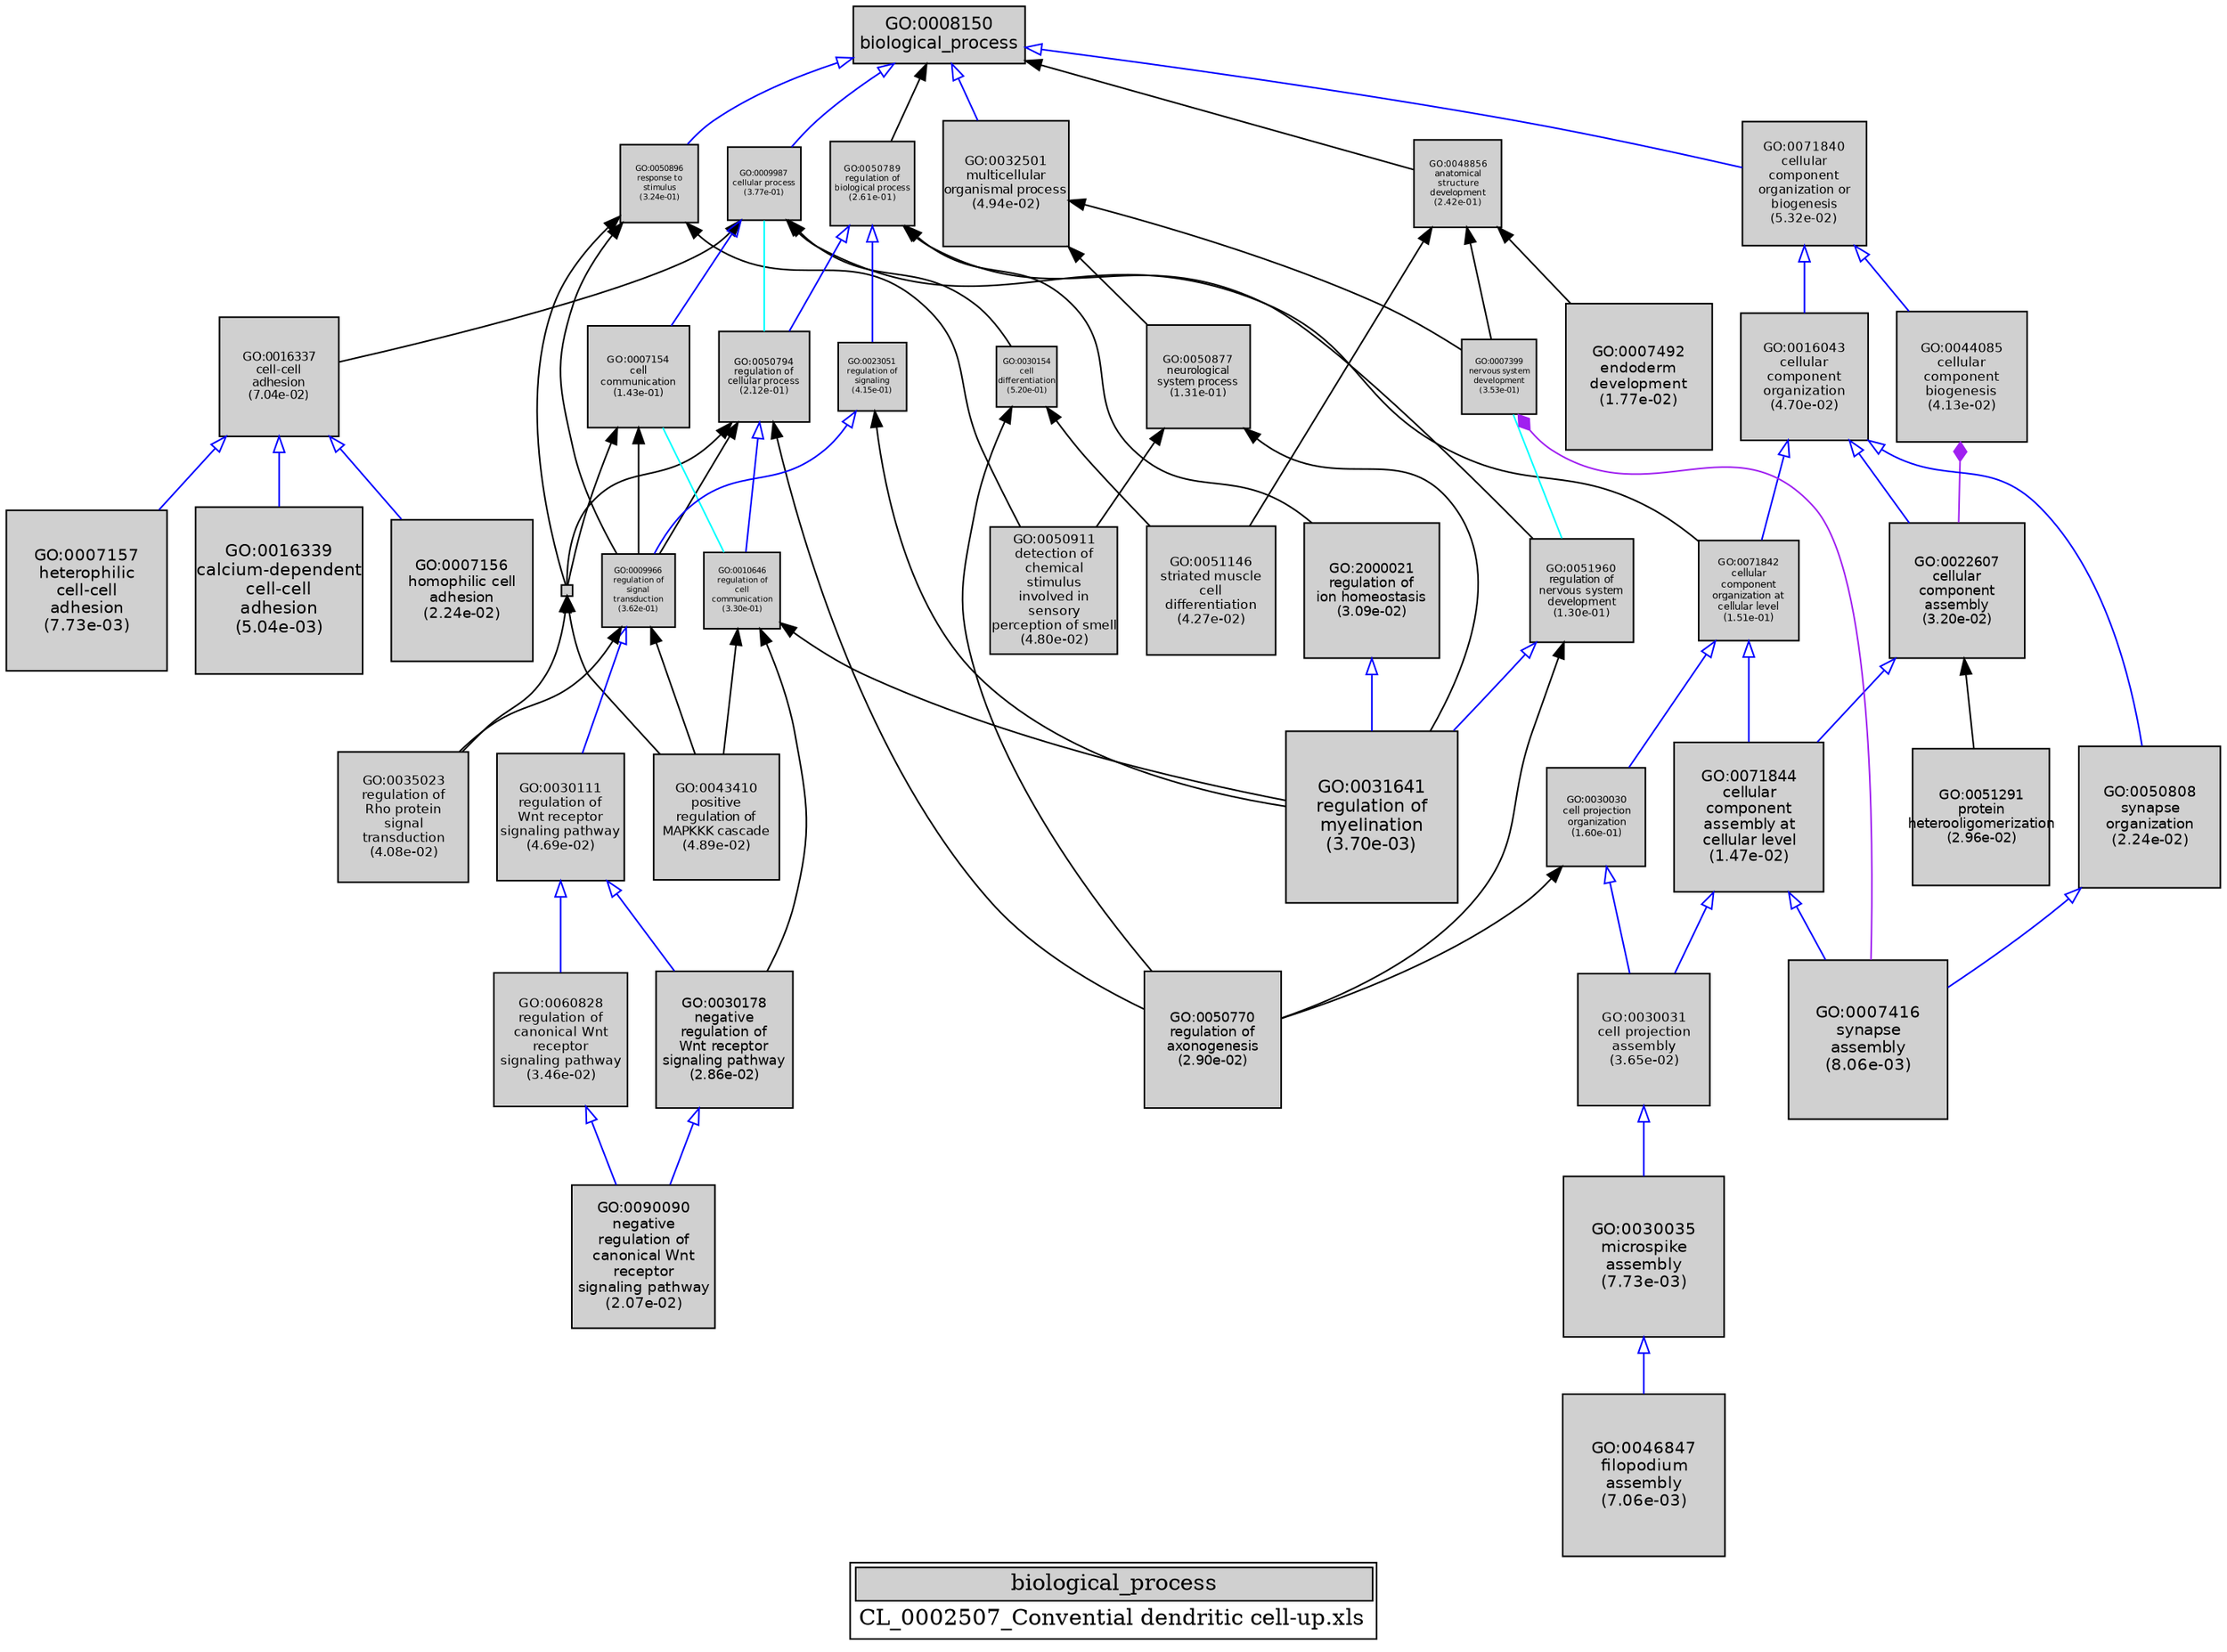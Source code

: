 digraph "biological_process" {
graph [ bgcolor = "#FFFFFF", label = <<TABLE COLOR="black" BGCOLOR="white"><TR><TD COLSPAN="2" BGCOLOR="#D0D0D0"><FONT COLOR="black">biological_process</FONT></TD></TR><TR><TD BORDER="0">CL_0002507_Convential dendritic cell-up.xls</TD></TR></TABLE>> ];
node [ fontname = "Helvetica" ];

subgraph "nodes" {

node [ style = "filled", fixedsize = "true", width = 1, shape = "box", fontsize = 9, fillcolor = "#D0D0D0", fontcolor = "black", color = "black" ];

"GO:0050896" [ URL = "#GO:0050896", label = <<TABLE BORDER="0"><TR><TD>GO:0050896<BR/>response to<BR/>stimulus<BR/>(3.24e-01)</TD></TR></TABLE>>, width = 0.678491149423, shape = "box", fontsize = 5.0, height = 0.678491149423 ];
"GO:0050794" [ URL = "#GO:0050794", label = <<TABLE BORDER="0"><TR><TD>GO:0050794<BR/>regulation of<BR/>cellular process<BR/>(2.12e-01)</TD></TR></TABLE>>, width = 0.794163321245, shape = "box", fontsize = 5.71797591296, height = 0.794163321245 ];
"GO:0016339" [ URL = "#GO:0016339", label = <<TABLE BORDER="0"><TR><TD>GO:0016339<BR/>calcium-dependent<BR/>cell-cell<BR/>adhesion<BR/>(5.04e-03)</TD></TR></TABLE>>, width = 1.4581267779, shape = "box", fontsize = 10.4985128009, height = 1.4581267779 ];
"GO:0051960" [ URL = "#GO:0051960", label = <<TABLE BORDER="0"><TR><TD>GO:0051960<BR/>regulation of<BR/>nervous system<BR/>development<BR/>(1.30e-01)</TD></TR></TABLE>>, width = 0.909258449439, shape = "box", fontsize = 6.54666083596, height = 0.909258449439 ];
"GO:2000021" [ URL = "#GO:2000021", label = <<TABLE BORDER="0"><TR><TD>GO:2000021<BR/>regulation of<BR/>ion homeostasis<BR/>(3.09e-02)</TD></TR></TABLE>>, width = 1.18338592366, shape = "box", fontsize = 8.52037865034, height = 1.18338592366 ];
"GO:0030111" [ URL = "#GO:0030111", label = <<TABLE BORDER="0"><TR><TD>GO:0030111<BR/>regulation of<BR/>Wnt receptor<BR/>signaling pathway<BR/>(4.69e-02)</TD></TR></TABLE>>, width = 1.11073223585, shape = "box", fontsize = 7.99727209815, height = 1.11073223585 ];
"GO:0050808" [ URL = "#GO:0050808", label = <<TABLE BORDER="0"><TR><TD>GO:0050808<BR/>synapse<BR/>organization<BR/>(2.24e-02)</TD></TR></TABLE>>, width = 1.23700612514, shape = "box", fontsize = 8.90644410104, height = 1.23700612514 ];
"GO:0030178" [ URL = "#GO:0030178", label = <<TABLE BORDER="0"><TR><TD>GO:0030178<BR/>negative<BR/>regulation of<BR/>Wnt receptor<BR/>signaling pathway<BR/>(2.86e-02)</TD></TR></TABLE>>, width = 1.19638234362, shape = "box", fontsize = 8.61395287408, height = 1.19638234362 ];
"GO:0009987" [ URL = "#GO:0009987", label = <<TABLE BORDER="0"><TR><TD>GO:0009987<BR/>cellular process<BR/>(3.77e-01)</TD></TR></TABLE>>, width = 0.632663381991, shape = "box", fontsize = 5.0, height = 0.632663381991 ];
"GO:0051291" [ URL = "#GO:0051291", label = <<TABLE BORDER="0"><TR><TD>GO:0051291<BR/>protein<BR/>heterooligomerization<BR/>(2.96e-02)</TD></TR></TABLE>>, width = 1.19070342192, shape = "box", fontsize = 8.57306463785, height = 1.19070342192 ];
"GO:0016337" [ URL = "#GO:0016337", label = <<TABLE BORDER="0"><TR><TD>GO:0016337<BR/>cell-cell<BR/>adhesion<BR/>(7.04e-02)</TD></TR></TABLE>>, width = 1.03523481053, shape = "box", fontsize = 7.45369063585, height = 1.03523481053 ];
"GO:0050789" [ URL = "#GO:0050789", label = <<TABLE BORDER="0"><TR><TD>GO:0050789<BR/>regulation of<BR/>biological process<BR/>(2.61e-01)</TD></TR></TABLE>>, width = 0.740332313496, shape = "box", fontsize = 5.33039265717, height = 0.740332313496 ];
"GO:0022607" [ URL = "#GO:0022607", label = <<TABLE BORDER="0"><TR><TD>GO:0022607<BR/>cellular<BR/>component<BR/>assembly<BR/>(3.20e-02)</TD></TR></TABLE>>, width = 1.17761331592, shape = "box", fontsize = 8.47881587459, height = 1.17761331592 ];
"GO:0010646" [ URL = "#GO:0010646", label = <<TABLE BORDER="0"><TR><TD>GO:0010646<BR/>regulation of<BR/>cell<BR/>communication<BR/>(3.30e-01)</TD></TR></TABLE>>, width = 0.673475027494, shape = "box", fontsize = 5.0, height = 0.673475027494 ];
"GO:0071842" [ URL = "#GO:0071842", label = <<TABLE BORDER="0"><TR><TD>GO:0071842<BR/>cellular<BR/>component<BR/>organization at<BR/>cellular level<BR/>(1.51e-01)</TD></TR></TABLE>>, width = 0.87516556382, shape = "box", fontsize = 6.3011920595, height = 0.87516556382 ];
"GO:0007156" [ URL = "#GO:0007156", label = <<TABLE BORDER="0"><TR><TD>GO:0007156<BR/>homophilic cell<BR/>adhesion<BR/>(2.24e-02)</TD></TR></TABLE>>, width = 1.23700612514, shape = "box", fontsize = 8.90644410104, height = 1.23700612514 ];
"GO:0007157" [ URL = "#GO:0007157", label = <<TABLE BORDER="0"><TR><TD>GO:0007157<BR/>heterophilic<BR/>cell-cell<BR/>adhesion<BR/>(7.73e-03)</TD></TR></TABLE>>, width = 1.39841334747, shape = "box", fontsize = 10.0685761018, height = 1.39841334747 ];
"GO:0044085" [ URL = "#GO:0044085", label = <<TABLE BORDER="0"><TR><TD>GO:0044085<BR/>cellular<BR/>component<BR/>biogenesis<BR/>(4.13e-02)</TD></TR></TABLE>>, width = 1.13335107188, shape = "box", fontsize = 8.16012771755, height = 1.13335107188 ];
"GO:0030031" [ URL = "#GO:0030031", label = <<TABLE BORDER="0"><TR><TD>GO:0030031<BR/>cell projection<BR/>assembly<BR/>(3.65e-02)</TD></TR></TABLE>>, width = 1.15505659938, shape = "box", fontsize = 8.31640751554, height = 1.15505659938 ];
"GO:0032501" [ URL = "#GO:0032501", label = <<TABLE BORDER="0"><TR><TD>GO:0032501<BR/>multicellular<BR/>organismal process<BR/>(4.94e-02)</TD></TR></TABLE>>, width = 1.10163183657, shape = "box", fontsize = 7.93174922329, height = 1.10163183657 ];
"GO:0050770" [ URL = "#GO:0050770", label = <<TABLE BORDER="0"><TR><TD>GO:0050770<BR/>regulation of<BR/>axonogenesis<BR/>(2.90e-02)</TD></TR></TABLE>>, width = 1.19447040991, shape = "box", fontsize = 8.60018695132, height = 1.19447040991 ];
"GO:0035556" [ URL = "#GO:0035556", width = 0.1, shape = "box", label = "", height = 0.1 ];
"GO:0016043" [ URL = "#GO:0016043", label = <<TABLE BORDER="0"><TR><TD>GO:0016043<BR/>cellular<BR/>component<BR/>organization<BR/>(4.70e-02)</TD></TR></TABLE>>, width = 1.11034196702, shape = "box", fontsize = 7.99446216258, height = 1.11034196702 ];
"GO:0035023" [ URL = "#GO:0035023", label = <<TABLE BORDER="0"><TR><TD>GO:0035023<BR/>regulation of<BR/>Rho protein<BR/>signal<BR/>transduction<BR/>(4.08e-02)</TD></TR></TABLE>>, width = 1.13585559563, shape = "box", fontsize = 8.17816028854, height = 1.13585559563 ];
"GO:0071840" [ URL = "#GO:0071840", label = <<TABLE BORDER="0"><TR><TD>GO:0071840<BR/>cellular<BR/>component<BR/>organization or<BR/>biogenesis<BR/>(5.32e-02)</TD></TR></TABLE>>, width = 1.08800026648, shape = "box", fontsize = 7.83360191865, height = 1.08800026648 ];
"GO:0050877" [ URL = "#GO:0050877", label = <<TABLE BORDER="0"><TR><TD>GO:0050877<BR/>neurological<BR/>system process<BR/>(1.31e-01)</TD></TR></TABLE>>, width = 0.908067809858, shape = "box", fontsize = 6.53808823098, height = 0.908067809858 ];
"GO:0007492" [ URL = "#GO:0007492", label = <<TABLE BORDER="0"><TR><TD>GO:0007492<BR/>endoderm<BR/>development<BR/>(1.77e-02)</TD></TR></TABLE>>, width = 1.27405048407, shape = "box", fontsize = 9.17316348532, height = 1.27405048407 ];
"GO:0031641" [ URL = "#GO:0031641", label = <<TABLE BORDER="0"><TR><TD>GO:0031641<BR/>regulation of<BR/>myelination<BR/>(3.70e-03)</TD></TR></TABLE>>, width = 1.5, shape = "box", fontsize = 10.8, height = 1.5 ];
"GO:0051146" [ URL = "#GO:0051146", label = <<TABLE BORDER="0"><TR><TD>GO:0051146<BR/>striated muscle<BR/>cell<BR/>differentiation<BR/>(4.27e-02)</TD></TR></TABLE>>, width = 1.12758022933, shape = "box", fontsize = 8.11857765119, height = 1.12758022933 ];
"GO:0009966" [ URL = "#GO:0009966", label = <<TABLE BORDER="0"><TR><TD>GO:0009966<BR/>regulation of<BR/>signal<BR/>transduction<BR/>(3.62e-01)</TD></TR></TABLE>>, width = 0.645478156369, shape = "box", fontsize = 5.0, height = 0.645478156369 ];
"GO:0007154" [ URL = "#GO:0007154", label = <<TABLE BORDER="0"><TR><TD>GO:0007154<BR/>cell<BR/>communication<BR/>(1.43e-01)</TD></TR></TABLE>>, width = 0.887238216968, shape = "box", fontsize = 6.38811516217, height = 0.887238216968 ];
"GO:0008150" [ URL = "#GO:0008150", label = <<TABLE BORDER="0"><TR><TD>GO:0008150<BR/>biological_process</TD></TR></TABLE>>, width = 1.5, shape = "box", fontsize = 10.8 ];
"GO:0060828" [ URL = "#GO:0060828", label = <<TABLE BORDER="0"><TR><TD>GO:0060828<BR/>regulation of<BR/>canonical Wnt<BR/>receptor<BR/>signaling pathway<BR/>(3.46e-02)</TD></TR></TABLE>>, width = 1.16459075147, shape = "box", fontsize = 8.38505341061, height = 1.16459075147 ];
"GO:0090090" [ URL = "#GO:0090090", label = <<TABLE BORDER="0"><TR><TD>GO:0090090<BR/>negative<BR/>regulation of<BR/>canonical Wnt<BR/>receptor<BR/>signaling pathway<BR/>(2.07e-02)</TD></TR></TABLE>>, width = 1.24937697911, shape = "box", fontsize = 8.99551424962, height = 1.24937697911 ];
"GO:0046847" [ URL = "#GO:0046847", label = <<TABLE BORDER="0"><TR><TD>GO:0046847<BR/>filopodium<BR/>assembly<BR/>(7.06e-03)</TD></TR></TABLE>>, width = 1.41132796572, shape = "box", fontsize = 10.1615613532, height = 1.41132796572 ];
"GO:0048856" [ URL = "#GO:0048856", label = <<TABLE BORDER="0"><TR><TD>GO:0048856<BR/>anatomical<BR/>structure<BR/>development<BR/>(2.42e-01)</TD></TR></TABLE>>, width = 0.760004030292, shape = "box", fontsize = 5.4720290181, height = 0.760004030292 ];
"GO:0007416" [ URL = "#GO:0007416", label = <<TABLE BORDER="0"><TR><TD>GO:0007416<BR/>synapse<BR/>assembly<BR/>(8.06e-03)</TD></TR></TABLE>>, width = 1.39233157724, shape = "box", fontsize = 10.0247873561, height = 1.39233157724 ];
"GO:0007399" [ URL = "#GO:0007399", label = <<TABLE BORDER="0"><TR><TD>GO:0007399<BR/>nervous system<BR/>development<BR/>(3.53e-01)</TD></TR></TABLE>>, width = 0.653227027723, shape = "box", fontsize = 5.0, height = 0.653227027723 ];
"GO:0071844" [ URL = "#GO:0071844", label = <<TABLE BORDER="0"><TR><TD>GO:0071844<BR/>cellular<BR/>component<BR/>assembly at<BR/>cellular level<BR/>(1.47e-02)</TD></TR></TABLE>>, width = 1.30356336282, shape = "box", fontsize = 9.3856562123, height = 1.30356336282 ];
"GO:0030035" [ URL = "#GO:0030035", label = <<TABLE BORDER="0"><TR><TD>GO:0030035<BR/>microspike<BR/>assembly<BR/>(7.73e-03)</TD></TR></TABLE>>, width = 1.39841334747, shape = "box", fontsize = 10.0685761018, height = 1.39841334747 ];
"GO:0043410" [ URL = "#GO:0043410", label = <<TABLE BORDER="0"><TR><TD>GO:0043410<BR/>positive<BR/>regulation of<BR/>MAPKKK cascade<BR/>(4.89e-02)</TD></TR></TABLE>>, width = 1.10340059435, shape = "box", fontsize = 7.94448427928, height = 1.10340059435 ];
"GO:0030030" [ URL = "#GO:0030030", label = <<TABLE BORDER="0"><TR><TD>GO:0030030<BR/>cell projection<BR/>organization<BR/>(1.60e-01)</TD></TR></TABLE>>, width = 0.861422557274, shape = "box", fontsize = 6.20224241238, height = 0.861422557274 ];
"GO:0030154" [ URL = "#GO:0030154", label = <<TABLE BORDER="0"><TR><TD>GO:0030154<BR/>cell<BR/>differentiation<BR/>(5.20e-01)</TD></TR></TABLE>>, width = 0.52141420963, shape = "box", fontsize = 5.0, height = 0.52141420963 ];
"GO:0050911" [ URL = "#GO:0050911", label = <<TABLE BORDER="0"><TR><TD>GO:0050911<BR/>detection of<BR/>chemical<BR/>stimulus<BR/>involved in<BR/>sensory<BR/>perception of smell<BR/>(4.80e-02)</TD></TR></TABLE>>, width = 1.10667764478, shape = "box", fontsize = 7.9680790424, height = 1.10667764478 ];
"GO:0023051" [ URL = "#GO:0023051", label = <<TABLE BORDER="0"><TR><TD>GO:0023051<BR/>regulation of<BR/>signaling<BR/>(4.15e-01)</TD></TR></TABLE>>, width = 0.601665042536, shape = "box", fontsize = 5.0, height = 0.601665042536 ];
}
subgraph "edges" {


edge [ dir = "back", weight = 1 ];
subgraph "regulates" {


edge [ color = "cyan", arrowtail = "none" ];
subgraph "positive" {


edge [ color = "green", arrowtail = "vee" ];
}
subgraph "negative" {


edge [ color = "red", arrowtail = "tee" ];
}
"GO:0007154" -> "GO:0010646";
"GO:0009987" -> "GO:0050794";
"GO:0007399" -> "GO:0051960";
}
subgraph "part_of" {


edge [ color = "purple", arrowtail = "diamond", weight = 2.5 ];
"GO:0007399" -> "GO:0007416";
"GO:0044085" -> "GO:0022607";
}
subgraph "is_a" {


edge [ color = "blue", arrowtail = "empty", weight = 5.0 ];
"GO:0050789" -> "GO:0050794";
"GO:0016337" -> "GO:0007157";
"GO:0009966" -> "GO:0030111";
"GO:0050789" -> "GO:0023051";
"GO:0023051" -> "GO:0009966";
"GO:0009987" -> "GO:0007154";
"GO:0008150" -> "GO:0050896";
"GO:0050794" -> "GO:0010646";
"GO:0030111" -> "GO:0060828";
"GO:0071844" -> "GO:0007416";
"GO:0030031" -> "GO:0030035";
"GO:0071842" -> "GO:0071844";
"GO:0071844" -> "GO:0030031";
"GO:0050808" -> "GO:0007416";
"GO:2000021" -> "GO:0031641";
"GO:0030178" -> "GO:0090090";
"GO:0008150" -> "GO:0032501";
"GO:0030111" -> "GO:0030178";
"GO:0071840" -> "GO:0016043";
"GO:0008150" -> "GO:0009987";
"GO:0016337" -> "GO:0016339";
"GO:0060828" -> "GO:0090090";
"GO:0051960" -> "GO:0031641";
"GO:0071842" -> "GO:0030030";
"GO:0030030" -> "GO:0030031";
"GO:0022607" -> "GO:0071844";
"GO:0016043" -> "GO:0022607";
"GO:0016043" -> "GO:0071842";
"GO:0071840" -> "GO:0044085";
"GO:0016337" -> "GO:0007156";
"GO:0008150" -> "GO:0071840";
"GO:0030035" -> "GO:0046847";
"GO:0016043" -> "GO:0050808";
}
"GO:0050794" -> "GO:0009966";
"GO:0050896" -> "GO:0050911";
"GO:0050877" -> "GO:0050911";
"GO:0050789" -> "GO:2000021";
"GO:0035556" -> "GO:0043410";
"GO:0009966" -> "GO:0035023";
"GO:0030154" -> "GO:0050770";
"GO:0010646" -> "GO:0031641";
"GO:0023051" -> "GO:0031641";
"GO:0050789" -> "GO:0051960";
"GO:0050896" -> "GO:0035556";
"GO:0007154" -> "GO:0009966";
"GO:0050794" -> "GO:0050770";
"GO:0048856" -> "GO:0051146";
"GO:0009987" -> "GO:0030154";
"GO:0048856" -> "GO:0007399";
"GO:0009987" -> "GO:0071842";
"GO:0022607" -> "GO:0051291";
"GO:0008150" -> "GO:0048856";
"GO:0032501" -> "GO:0007399";
"GO:0050877" -> "GO:0031641";
"GO:0050794" -> "GO:0035556";
"GO:0007154" -> "GO:0035556";
"GO:0008150" -> "GO:0050789";
"GO:0030030" -> "GO:0050770";
"GO:0010646" -> "GO:0043410";
"GO:0032501" -> "GO:0050877";
"GO:0035556" -> "GO:0035023";
"GO:0030154" -> "GO:0051146";
"GO:0009966" -> "GO:0043410";
"GO:0051960" -> "GO:0050770";
"GO:0050896" -> "GO:0009966";
"GO:0010646" -> "GO:0030178";
"GO:0009987" -> "GO:0016337";
"GO:0048856" -> "GO:0007492";
}
}
